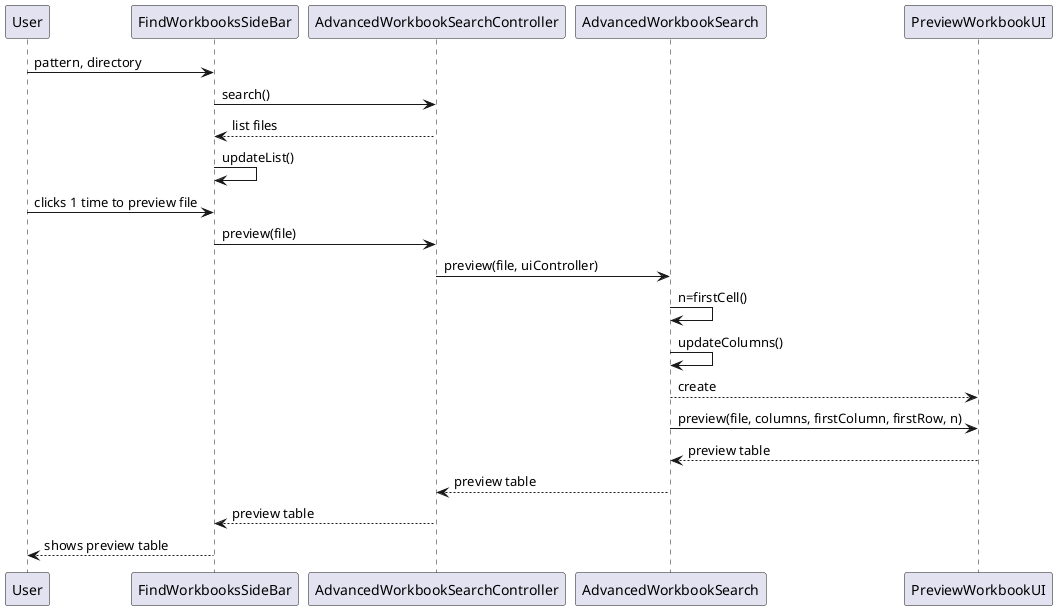 @startuml IPC02.2_advancedWorkbookSearch_SD.png

User->FindWorkbooksSideBar: pattern, directory
FindWorkbooksSideBar->AdvancedWorkbookSearchController: search()
AdvancedWorkbookSearchController-->FindWorkbooksSideBar: list files
FindWorkbooksSideBar->FindWorkbooksSideBar: updateList()
User->FindWorkbooksSideBar: clicks 1 time to preview file
FindWorkbooksSideBar->AdvancedWorkbookSearchController: preview(file)
AdvancedWorkbookSearchController->AdvancedWorkbookSearch: preview(file, uiController)
AdvancedWorkbookSearch->AdvancedWorkbookSearch: n=firstCell()
AdvancedWorkbookSearch->AdvancedWorkbookSearch: updateColumns()
AdvancedWorkbookSearch-->PreviewWorkbookUI: create
AdvancedWorkbookSearch->PreviewWorkbookUI: preview(file, columns, firstColumn, firstRow, n)
PreviewWorkbookUI-->AdvancedWorkbookSearch: preview table
AdvancedWorkbookSearch-->AdvancedWorkbookSearchController: preview table
AdvancedWorkbookSearchController-->FindWorkbooksSideBar: preview table
FindWorkbooksSideBar-->User: shows preview table

@enduml
